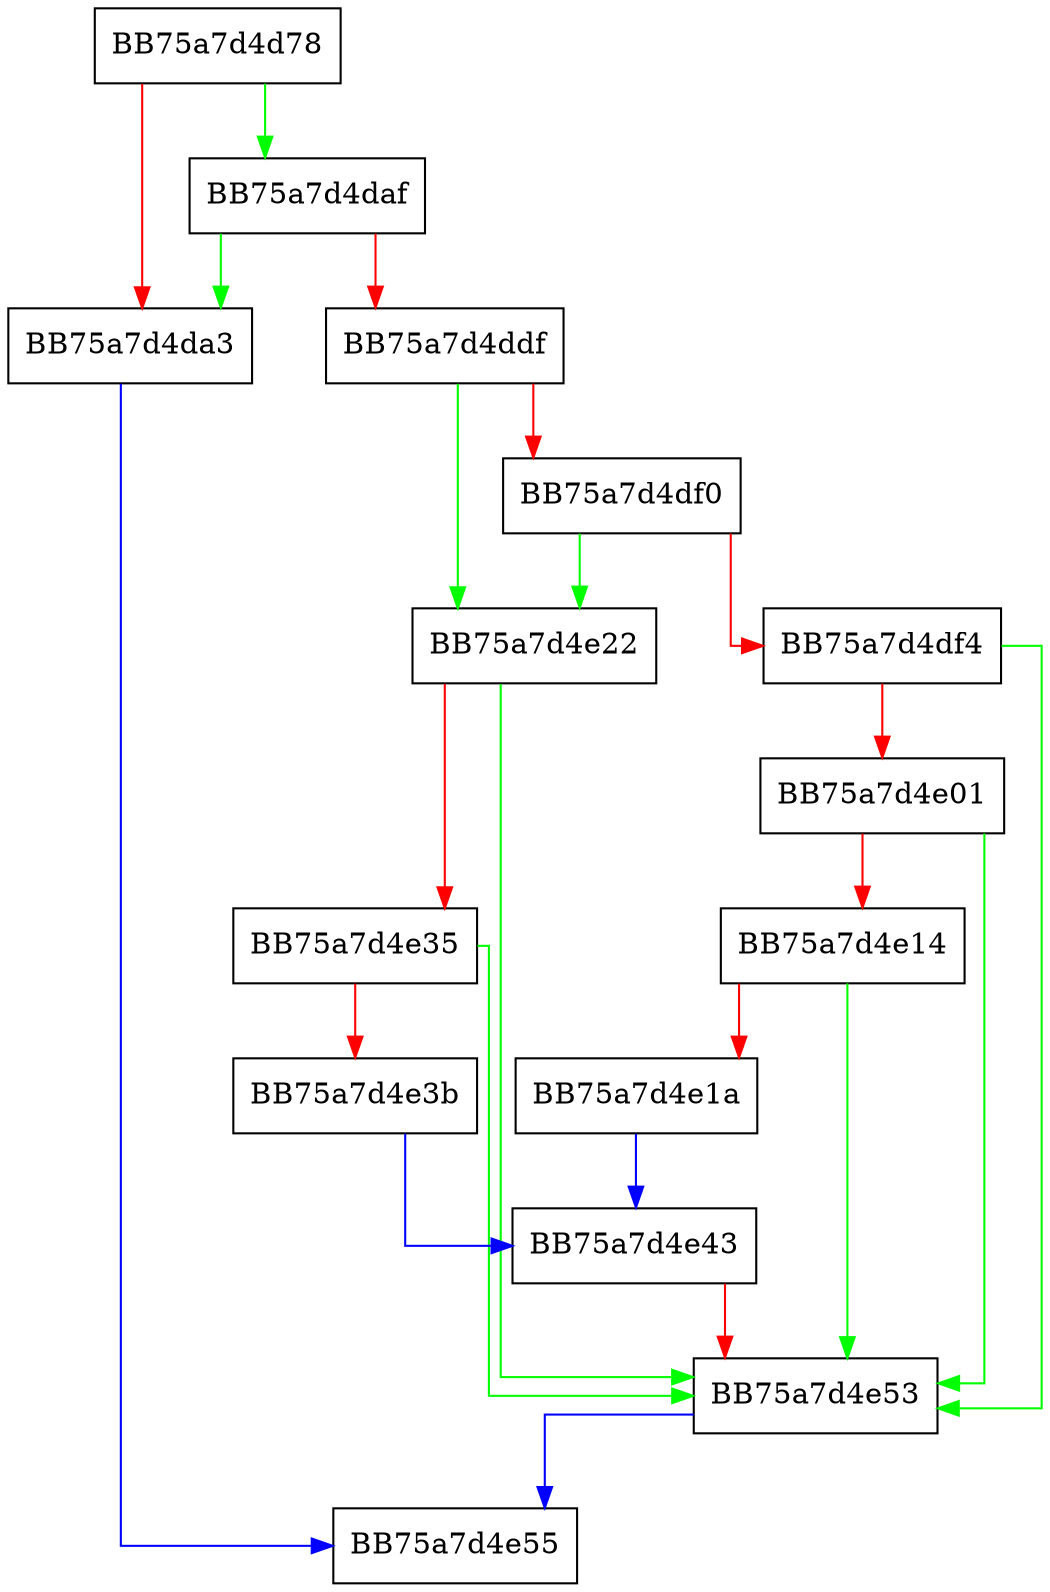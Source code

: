 digraph Init {
  node [shape="box"];
  graph [splines=ortho];
  BB75a7d4d78 -> BB75a7d4daf [color="green"];
  BB75a7d4d78 -> BB75a7d4da3 [color="red"];
  BB75a7d4da3 -> BB75a7d4e55 [color="blue"];
  BB75a7d4daf -> BB75a7d4da3 [color="green"];
  BB75a7d4daf -> BB75a7d4ddf [color="red"];
  BB75a7d4ddf -> BB75a7d4e22 [color="green"];
  BB75a7d4ddf -> BB75a7d4df0 [color="red"];
  BB75a7d4df0 -> BB75a7d4e22 [color="green"];
  BB75a7d4df0 -> BB75a7d4df4 [color="red"];
  BB75a7d4df4 -> BB75a7d4e53 [color="green"];
  BB75a7d4df4 -> BB75a7d4e01 [color="red"];
  BB75a7d4e01 -> BB75a7d4e53 [color="green"];
  BB75a7d4e01 -> BB75a7d4e14 [color="red"];
  BB75a7d4e14 -> BB75a7d4e53 [color="green"];
  BB75a7d4e14 -> BB75a7d4e1a [color="red"];
  BB75a7d4e1a -> BB75a7d4e43 [color="blue"];
  BB75a7d4e22 -> BB75a7d4e53 [color="green"];
  BB75a7d4e22 -> BB75a7d4e35 [color="red"];
  BB75a7d4e35 -> BB75a7d4e53 [color="green"];
  BB75a7d4e35 -> BB75a7d4e3b [color="red"];
  BB75a7d4e3b -> BB75a7d4e43 [color="blue"];
  BB75a7d4e43 -> BB75a7d4e53 [color="red"];
  BB75a7d4e53 -> BB75a7d4e55 [color="blue"];
}